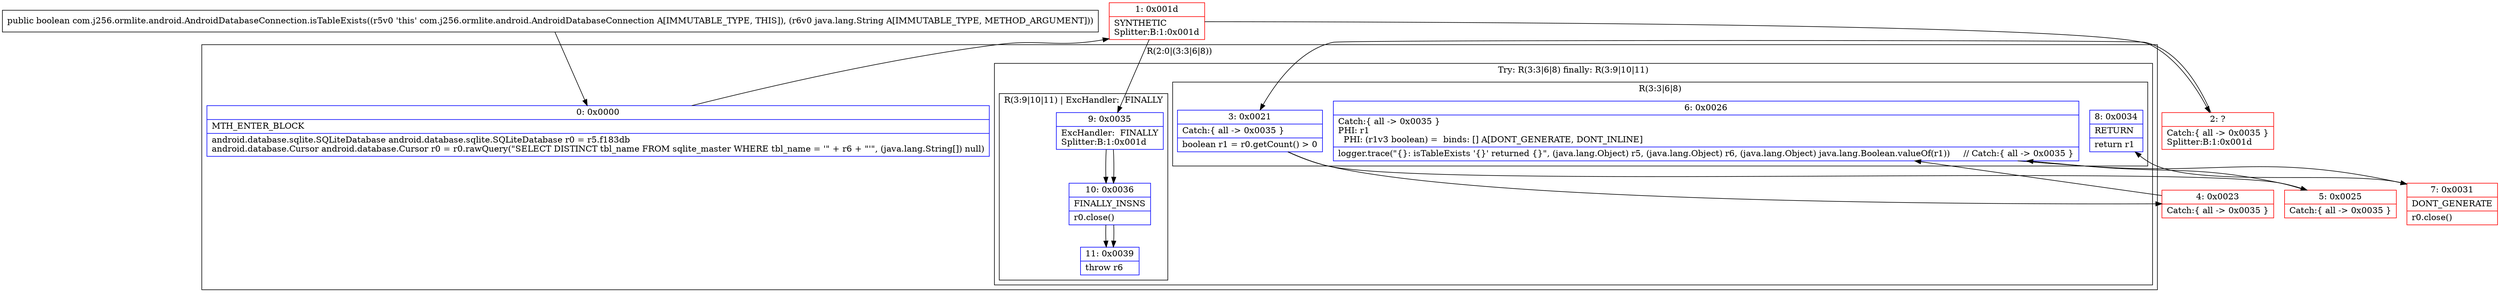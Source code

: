 digraph "CFG forcom.j256.ormlite.android.AndroidDatabaseConnection.isTableExists(Ljava\/lang\/String;)Z" {
subgraph cluster_Region_121052138 {
label = "R(2:0|(3:3|6|8))";
node [shape=record,color=blue];
Node_0 [shape=record,label="{0\:\ 0x0000|MTH_ENTER_BLOCK\l|android.database.sqlite.SQLiteDatabase android.database.sqlite.SQLiteDatabase r0 = r5.f183db\landroid.database.Cursor android.database.Cursor r0 = r0.rawQuery(\"SELECT DISTINCT tbl_name FROM sqlite_master WHERE tbl_name = '\" + r6 + \"'\", (java.lang.String[]) null)\l}"];
subgraph cluster_TryCatchRegion_326962534 {
label = "Try: R(3:3|6|8) finally: R(3:9|10|11)";
node [shape=record,color=blue];
subgraph cluster_Region_2097036226 {
label = "R(3:3|6|8)";
node [shape=record,color=blue];
Node_3 [shape=record,label="{3\:\ 0x0021|Catch:\{ all \-\> 0x0035 \}\l|boolean r1 = r0.getCount() \> 0\l}"];
Node_6 [shape=record,label="{6\:\ 0x0026|Catch:\{ all \-\> 0x0035 \}\lPHI: r1 \l  PHI: (r1v3 boolean) =  binds: [] A[DONT_GENERATE, DONT_INLINE]\l|logger.trace(\"\{\}: isTableExists '\{\}' returned \{\}\", (java.lang.Object) r5, (java.lang.Object) r6, (java.lang.Object) java.lang.Boolean.valueOf(r1))     \/\/ Catch:\{ all \-\> 0x0035 \}\l}"];
Node_8 [shape=record,label="{8\:\ 0x0034|RETURN\l|return r1\l}"];
}
subgraph cluster_Region_1439879687 {
label = "R(3:9|10|11) | ExcHandler:  FINALLY\l";
node [shape=record,color=blue];
Node_9 [shape=record,label="{9\:\ 0x0035|ExcHandler:  FINALLY\lSplitter:B:1:0x001d\l}"];
Node_10 [shape=record,label="{10\:\ 0x0036|FINALLY_INSNS\l|r0.close()\l}"];
Node_11 [shape=record,label="{11\:\ 0x0039|throw r6\l}"];
}
}
}
subgraph cluster_Region_1439879687 {
label = "R(3:9|10|11) | ExcHandler:  FINALLY\l";
node [shape=record,color=blue];
Node_9 [shape=record,label="{9\:\ 0x0035|ExcHandler:  FINALLY\lSplitter:B:1:0x001d\l}"];
Node_10 [shape=record,label="{10\:\ 0x0036|FINALLY_INSNS\l|r0.close()\l}"];
Node_11 [shape=record,label="{11\:\ 0x0039|throw r6\l}"];
}
Node_1 [shape=record,color=red,label="{1\:\ 0x001d|SYNTHETIC\lSplitter:B:1:0x001d\l}"];
Node_2 [shape=record,color=red,label="{2\:\ ?|Catch:\{ all \-\> 0x0035 \}\lSplitter:B:1:0x001d\l}"];
Node_4 [shape=record,color=red,label="{4\:\ 0x0023|Catch:\{ all \-\> 0x0035 \}\l}"];
Node_5 [shape=record,color=red,label="{5\:\ 0x0025|Catch:\{ all \-\> 0x0035 \}\l}"];
Node_7 [shape=record,color=red,label="{7\:\ 0x0031|DONT_GENERATE\l|r0.close()\l}"];
MethodNode[shape=record,label="{public boolean com.j256.ormlite.android.AndroidDatabaseConnection.isTableExists((r5v0 'this' com.j256.ormlite.android.AndroidDatabaseConnection A[IMMUTABLE_TYPE, THIS]), (r6v0 java.lang.String A[IMMUTABLE_TYPE, METHOD_ARGUMENT])) }"];
MethodNode -> Node_0;
Node_0 -> Node_1;
Node_3 -> Node_4;
Node_3 -> Node_5;
Node_6 -> Node_7;
Node_9 -> Node_10;
Node_10 -> Node_11;
Node_9 -> Node_10;
Node_10 -> Node_11;
Node_1 -> Node_2;
Node_1 -> Node_9;
Node_2 -> Node_3;
Node_4 -> Node_6;
Node_5 -> Node_6;
Node_7 -> Node_8;
}

